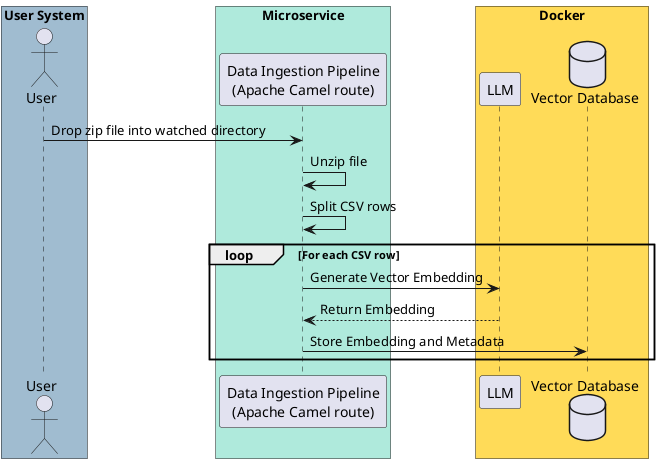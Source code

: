 @startuml

box "User System" #a0bcd0
    actor User
end box

box "Microservice" #afeadc
    participant "Data Ingestion Pipeline\n(Apache Camel route)" as Camel
end box

box "Docker" #ffdb58
    participant "LLM" as LLM
    database "Vector Database" as Postgres
end box

User -> Camel: Drop zip file into watched directory
Camel -> Camel: Unzip file
Camel -> Camel: Split CSV rows

loop For each CSV row
    Camel -> LLM: Generate Vector Embedding
    LLM --> Camel: Return Embedding
    Camel -> Postgres: Store Embedding and Metadata
end

@enduml